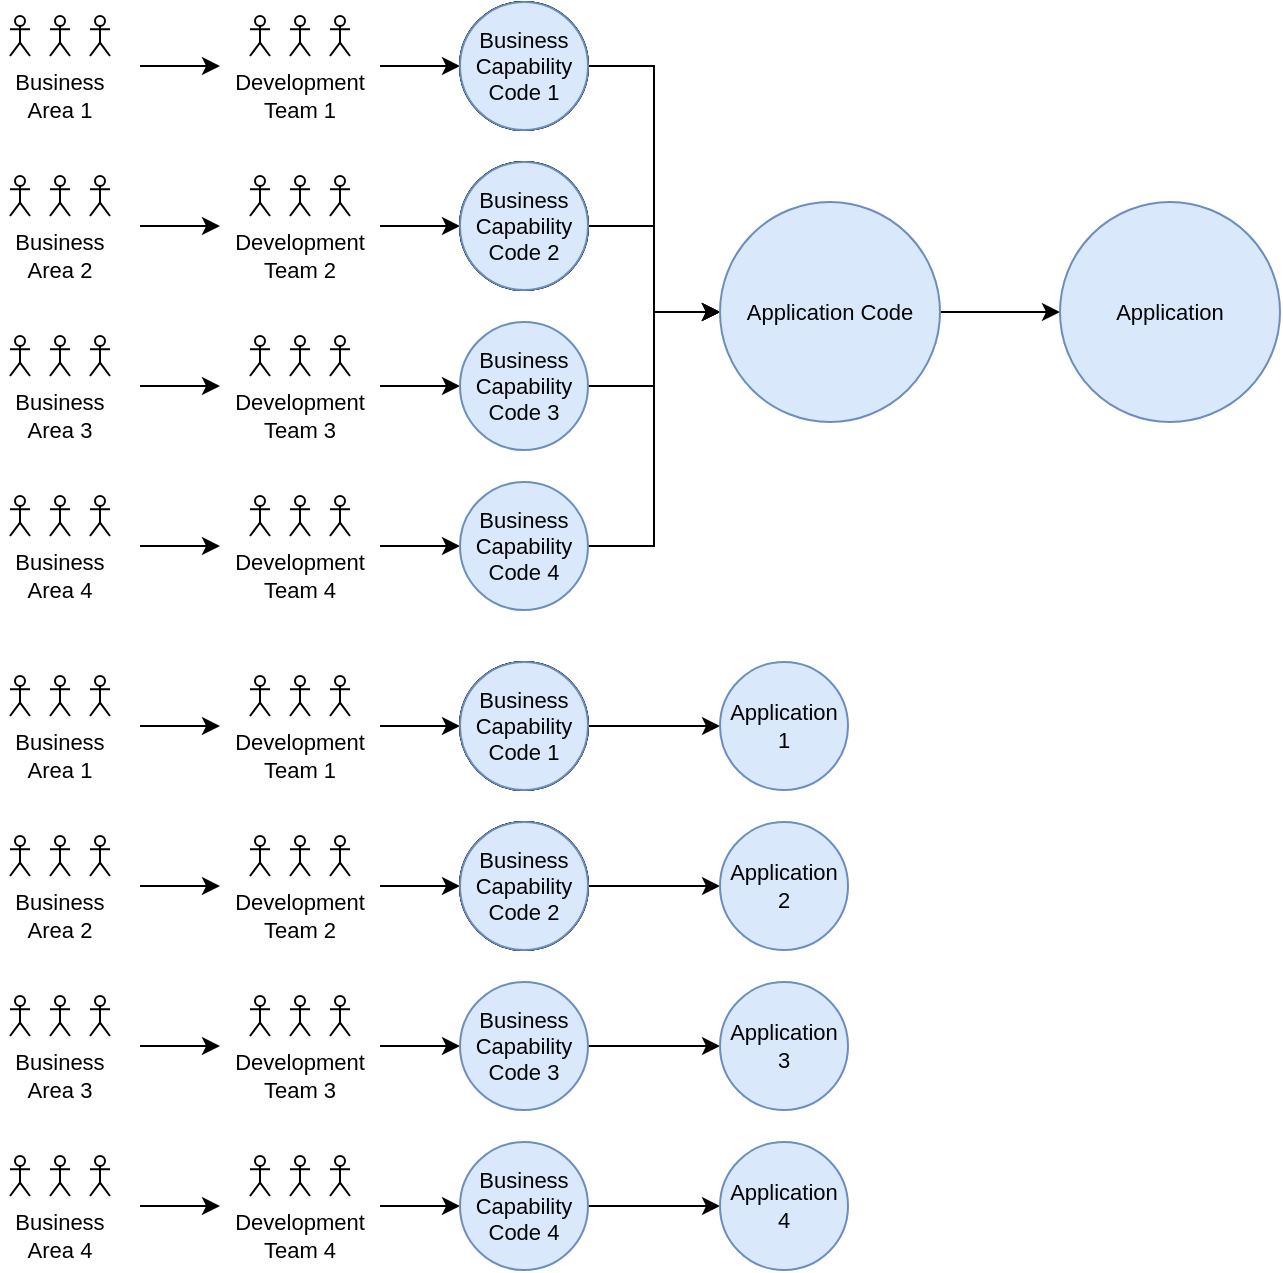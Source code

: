 <mxfile version="13.5.9" type="github">
  <diagram id="fib02sdIHswdbSPIdjaE" name="Page-1">
    <mxGraphModel dx="1865" dy="547" grid="1" gridSize="10" guides="1" tooltips="1" connect="1" arrows="1" fold="1" page="1" pageScale="1" pageWidth="827" pageHeight="1169" math="0" shadow="0">
      <root>
        <mxCell id="0" />
        <mxCell id="1" parent="0" />
        <mxCell id="CmVgD65-O8uPmQslicLz-12" style="edgeStyle=orthogonalEdgeStyle;rounded=0;orthogonalLoop=1;jettySize=auto;html=1;entryX=0;entryY=0.5;entryDx=0;entryDy=0;fontSize=11;" edge="1" parent="1" source="CmVgD65-O8uPmQslicLz-2" target="CmVgD65-O8uPmQslicLz-7">
          <mxGeometry relative="1" as="geometry" />
        </mxCell>
        <mxCell id="CmVgD65-O8uPmQslicLz-2" value="Business Capability Code 2" style="ellipse;whiteSpace=wrap;html=1;aspect=fixed;fontSize=11;" vertex="1" parent="1">
          <mxGeometry x="40" y="120" width="64" height="64" as="geometry" />
        </mxCell>
        <mxCell id="CmVgD65-O8uPmQslicLz-8" style="edgeStyle=orthogonalEdgeStyle;rounded=0;orthogonalLoop=1;jettySize=auto;html=1;entryX=0;entryY=0.5;entryDx=0;entryDy=0;fontSize=11;" edge="1" parent="1" source="CmVgD65-O8uPmQslicLz-3" target="CmVgD65-O8uPmQslicLz-7">
          <mxGeometry relative="1" as="geometry" />
        </mxCell>
        <mxCell id="CmVgD65-O8uPmQslicLz-3" value="Business Capability Code 1" style="ellipse;whiteSpace=wrap;html=1;aspect=fixed;fontSize=11;" vertex="1" parent="1">
          <mxGeometry x="40" y="40" width="64" height="64" as="geometry" />
        </mxCell>
        <mxCell id="CmVgD65-O8uPmQslicLz-10" style="edgeStyle=orthogonalEdgeStyle;rounded=0;orthogonalLoop=1;jettySize=auto;html=1;entryX=0;entryY=0.5;entryDx=0;entryDy=0;fontSize=11;" edge="1" parent="1" source="CmVgD65-O8uPmQslicLz-4" target="CmVgD65-O8uPmQslicLz-7">
          <mxGeometry relative="1" as="geometry" />
        </mxCell>
        <mxCell id="CmVgD65-O8uPmQslicLz-41" style="edgeStyle=none;rounded=0;orthogonalLoop=1;jettySize=auto;html=1;exitX=0;exitY=0.5;exitDx=0;exitDy=0;startArrow=classic;startFill=1;endArrow=none;endFill=0;fontSize=11;" edge="1" parent="1" source="CmVgD65-O8uPmQslicLz-4">
          <mxGeometry relative="1" as="geometry">
            <mxPoint y="232" as="targetPoint" />
          </mxGeometry>
        </mxCell>
        <mxCell id="CmVgD65-O8uPmQslicLz-4" value="Business Capability Code 3" style="ellipse;whiteSpace=wrap;html=1;aspect=fixed;fontSize=11;fillColor=#dae8fc;strokeColor=#6c8ebf;" vertex="1" parent="1">
          <mxGeometry x="40" y="200" width="64" height="64" as="geometry" />
        </mxCell>
        <mxCell id="CmVgD65-O8uPmQslicLz-11" style="edgeStyle=orthogonalEdgeStyle;rounded=0;orthogonalLoop=1;jettySize=auto;html=1;entryX=0;entryY=0.5;entryDx=0;entryDy=0;fontSize=11;" edge="1" parent="1" source="CmVgD65-O8uPmQslicLz-5" target="CmVgD65-O8uPmQslicLz-7">
          <mxGeometry relative="1" as="geometry" />
        </mxCell>
        <mxCell id="CmVgD65-O8uPmQslicLz-42" style="edgeStyle=none;rounded=0;orthogonalLoop=1;jettySize=auto;html=1;exitX=0;exitY=0.5;exitDx=0;exitDy=0;startArrow=classic;startFill=1;endArrow=none;endFill=0;fontSize=11;" edge="1" parent="1" source="CmVgD65-O8uPmQslicLz-5">
          <mxGeometry relative="1" as="geometry">
            <mxPoint y="312" as="targetPoint" />
          </mxGeometry>
        </mxCell>
        <mxCell id="CmVgD65-O8uPmQslicLz-5" value="Business Capability Code 4" style="ellipse;whiteSpace=wrap;html=1;aspect=fixed;fontSize=11;fillColor=#dae8fc;strokeColor=#6c8ebf;" vertex="1" parent="1">
          <mxGeometry x="40" y="280" width="64" height="64" as="geometry" />
        </mxCell>
        <mxCell id="CmVgD65-O8uPmQslicLz-13" value="" style="edgeStyle=orthogonalEdgeStyle;rounded=0;orthogonalLoop=1;jettySize=auto;html=1;fontSize=11;" edge="1" parent="1" source="CmVgD65-O8uPmQslicLz-7">
          <mxGeometry relative="1" as="geometry">
            <mxPoint x="340" y="195" as="targetPoint" />
          </mxGeometry>
        </mxCell>
        <mxCell id="CmVgD65-O8uPmQslicLz-7" value="Application Code" style="ellipse;whiteSpace=wrap;html=1;aspect=fixed;fontSize=11;fillColor=#dae8fc;strokeColor=#6c8ebf;" vertex="1" parent="1">
          <mxGeometry x="170" y="140" width="110" height="110" as="geometry" />
        </mxCell>
        <mxCell id="CmVgD65-O8uPmQslicLz-14" value="Business Capability Code 1" style="ellipse;whiteSpace=wrap;html=1;aspect=fixed;fontSize=11;" vertex="1" parent="1">
          <mxGeometry x="40" y="40" width="64" height="64" as="geometry" />
        </mxCell>
        <mxCell id="CmVgD65-O8uPmQslicLz-15" value="Business Capability Code 2" style="ellipse;whiteSpace=wrap;html=1;aspect=fixed;fontSize=11;" vertex="1" parent="1">
          <mxGeometry x="40" y="120" width="64" height="64" as="geometry" />
        </mxCell>
        <mxCell id="CmVgD65-O8uPmQslicLz-16" value="Business Capability Code 1" style="ellipse;whiteSpace=wrap;html=1;aspect=fixed;fontSize=11;" vertex="1" parent="1">
          <mxGeometry x="40" y="40" width="64" height="64" as="geometry" />
        </mxCell>
        <mxCell id="CmVgD65-O8uPmQslicLz-17" value="Business Capability Code 2" style="ellipse;whiteSpace=wrap;html=1;aspect=fixed;fontSize=11;" vertex="1" parent="1">
          <mxGeometry x="40" y="120" width="64" height="64" as="geometry" />
        </mxCell>
        <mxCell id="CmVgD65-O8uPmQslicLz-39" style="edgeStyle=none;rounded=0;orthogonalLoop=1;jettySize=auto;html=1;exitX=0;exitY=0.5;exitDx=0;exitDy=0;fontSize=11;startArrow=classic;startFill=1;endArrow=none;endFill=0;" edge="1" parent="1" source="CmVgD65-O8uPmQslicLz-18">
          <mxGeometry relative="1" as="geometry">
            <mxPoint y="72" as="targetPoint" />
          </mxGeometry>
        </mxCell>
        <mxCell id="CmVgD65-O8uPmQslicLz-18" value="Business Capability Code 1" style="ellipse;whiteSpace=wrap;html=1;aspect=fixed;fontSize=11;fillColor=#dae8fc;strokeColor=#6c8ebf;" vertex="1" parent="1">
          <mxGeometry x="40" y="40" width="64" height="64" as="geometry" />
        </mxCell>
        <mxCell id="CmVgD65-O8uPmQslicLz-40" style="edgeStyle=none;rounded=0;orthogonalLoop=1;jettySize=auto;html=1;exitX=0;exitY=0.5;exitDx=0;exitDy=0;startArrow=classic;startFill=1;endArrow=none;endFill=0;fontSize=11;" edge="1" parent="1" source="CmVgD65-O8uPmQslicLz-19">
          <mxGeometry relative="1" as="geometry">
            <mxPoint y="152" as="targetPoint" />
          </mxGeometry>
        </mxCell>
        <mxCell id="CmVgD65-O8uPmQslicLz-19" value="Business Capability Code 2" style="ellipse;whiteSpace=wrap;html=1;aspect=fixed;fontSize=11;fillColor=#dae8fc;strokeColor=#6c8ebf;" vertex="1" parent="1">
          <mxGeometry x="40" y="120" width="64" height="64" as="geometry" />
        </mxCell>
        <mxCell id="CmVgD65-O8uPmQslicLz-20" value="Application" style="ellipse;whiteSpace=wrap;html=1;aspect=fixed;fontSize=11;fillColor=#dae8fc;strokeColor=#6c8ebf;" vertex="1" parent="1">
          <mxGeometry x="340" y="140" width="110" height="110" as="geometry" />
        </mxCell>
        <mxCell id="CmVgD65-O8uPmQslicLz-22" value="" style="shape=umlActor;verticalLabelPosition=bottom;verticalAlign=top;html=1;outlineConnect=0;fontSize=11;" vertex="1" parent="1">
          <mxGeometry x="-45" y="127" width="10" height="20" as="geometry" />
        </mxCell>
        <mxCell id="CmVgD65-O8uPmQslicLz-23" value="" style="shape=umlActor;verticalLabelPosition=bottom;verticalAlign=top;html=1;outlineConnect=0;fontSize=11;" vertex="1" parent="1">
          <mxGeometry x="-25" y="127" width="10" height="20" as="geometry" />
        </mxCell>
        <mxCell id="CmVgD65-O8uPmQslicLz-24" value="" style="shape=umlActor;verticalLabelPosition=bottom;verticalAlign=top;html=1;outlineConnect=0;fontSize=11;" vertex="1" parent="1">
          <mxGeometry x="-65" y="127" width="10" height="20" as="geometry" />
        </mxCell>
        <mxCell id="CmVgD65-O8uPmQslicLz-26" value="Development Team 2" style="text;html=1;strokeColor=none;fillColor=none;align=center;verticalAlign=middle;whiteSpace=wrap;rounded=0;fontSize=11;" vertex="1" parent="1">
          <mxGeometry x="-70" y="157" width="60" height="20" as="geometry" />
        </mxCell>
        <mxCell id="CmVgD65-O8uPmQslicLz-27" value="" style="shape=umlActor;verticalLabelPosition=bottom;verticalAlign=top;html=1;outlineConnect=0;fontSize=11;" vertex="1" parent="1">
          <mxGeometry x="-45" y="47" width="10" height="20" as="geometry" />
        </mxCell>
        <mxCell id="CmVgD65-O8uPmQslicLz-28" value="" style="shape=umlActor;verticalLabelPosition=bottom;verticalAlign=top;html=1;outlineConnect=0;fontSize=11;" vertex="1" parent="1">
          <mxGeometry x="-25" y="47" width="10" height="20" as="geometry" />
        </mxCell>
        <mxCell id="CmVgD65-O8uPmQslicLz-29" value="" style="shape=umlActor;verticalLabelPosition=bottom;verticalAlign=top;html=1;outlineConnect=0;fontSize=11;" vertex="1" parent="1">
          <mxGeometry x="-65" y="47" width="10" height="20" as="geometry" />
        </mxCell>
        <mxCell id="CmVgD65-O8uPmQslicLz-30" value="Development Team 1" style="text;html=1;strokeColor=none;fillColor=none;align=center;verticalAlign=middle;whiteSpace=wrap;rounded=0;fontSize=11;" vertex="1" parent="1">
          <mxGeometry x="-70" y="77" width="60" height="20" as="geometry" />
        </mxCell>
        <mxCell id="CmVgD65-O8uPmQslicLz-31" value="" style="shape=umlActor;verticalLabelPosition=bottom;verticalAlign=top;html=1;outlineConnect=0;fontSize=11;" vertex="1" parent="1">
          <mxGeometry x="-45" y="207" width="10" height="20" as="geometry" />
        </mxCell>
        <mxCell id="CmVgD65-O8uPmQslicLz-32" value="" style="shape=umlActor;verticalLabelPosition=bottom;verticalAlign=top;html=1;outlineConnect=0;fontSize=11;" vertex="1" parent="1">
          <mxGeometry x="-25" y="207" width="10" height="20" as="geometry" />
        </mxCell>
        <mxCell id="CmVgD65-O8uPmQslicLz-33" value="" style="shape=umlActor;verticalLabelPosition=bottom;verticalAlign=top;html=1;outlineConnect=0;fontSize=11;" vertex="1" parent="1">
          <mxGeometry x="-65" y="207" width="10" height="20" as="geometry" />
        </mxCell>
        <mxCell id="CmVgD65-O8uPmQslicLz-34" value="Development Team 3" style="text;html=1;strokeColor=none;fillColor=none;align=center;verticalAlign=middle;whiteSpace=wrap;rounded=0;fontSize=11;" vertex="1" parent="1">
          <mxGeometry x="-70" y="237" width="60" height="20" as="geometry" />
        </mxCell>
        <mxCell id="CmVgD65-O8uPmQslicLz-35" value="" style="shape=umlActor;verticalLabelPosition=bottom;verticalAlign=top;html=1;outlineConnect=0;fontSize=11;" vertex="1" parent="1">
          <mxGeometry x="-45" y="287" width="10" height="20" as="geometry" />
        </mxCell>
        <mxCell id="CmVgD65-O8uPmQslicLz-36" value="" style="shape=umlActor;verticalLabelPosition=bottom;verticalAlign=top;html=1;outlineConnect=0;fontSize=11;" vertex="1" parent="1">
          <mxGeometry x="-25" y="287" width="10" height="20" as="geometry" />
        </mxCell>
        <mxCell id="CmVgD65-O8uPmQslicLz-37" value="" style="shape=umlActor;verticalLabelPosition=bottom;verticalAlign=top;html=1;outlineConnect=0;fontSize=11;" vertex="1" parent="1">
          <mxGeometry x="-65" y="287" width="10" height="20" as="geometry" />
        </mxCell>
        <mxCell id="CmVgD65-O8uPmQslicLz-38" value="Development Team 4" style="text;html=1;strokeColor=none;fillColor=none;align=center;verticalAlign=middle;whiteSpace=wrap;rounded=0;fontSize=11;" vertex="1" parent="1">
          <mxGeometry x="-70" y="317" width="60" height="20" as="geometry" />
        </mxCell>
        <mxCell id="CmVgD65-O8uPmQslicLz-43" style="edgeStyle=none;rounded=0;orthogonalLoop=1;jettySize=auto;html=1;exitX=0;exitY=0.5;exitDx=0;exitDy=0;startArrow=classic;startFill=1;endArrow=none;endFill=0;fontSize=11;" edge="1" parent="1">
          <mxGeometry relative="1" as="geometry">
            <mxPoint x="-120" y="232" as="targetPoint" />
            <mxPoint x="-80" y="232" as="sourcePoint" />
          </mxGeometry>
        </mxCell>
        <mxCell id="CmVgD65-O8uPmQslicLz-44" style="edgeStyle=none;rounded=0;orthogonalLoop=1;jettySize=auto;html=1;exitX=0;exitY=0.5;exitDx=0;exitDy=0;startArrow=classic;startFill=1;endArrow=none;endFill=0;fontSize=11;" edge="1" parent="1">
          <mxGeometry relative="1" as="geometry">
            <mxPoint x="-120" y="312" as="targetPoint" />
            <mxPoint x="-80" y="312" as="sourcePoint" />
          </mxGeometry>
        </mxCell>
        <mxCell id="CmVgD65-O8uPmQslicLz-45" style="edgeStyle=none;rounded=0;orthogonalLoop=1;jettySize=auto;html=1;exitX=0;exitY=0.5;exitDx=0;exitDy=0;fontSize=11;startArrow=classic;startFill=1;endArrow=none;endFill=0;" edge="1" parent="1">
          <mxGeometry relative="1" as="geometry">
            <mxPoint x="-120" y="72" as="targetPoint" />
            <mxPoint x="-80" y="72" as="sourcePoint" />
          </mxGeometry>
        </mxCell>
        <mxCell id="CmVgD65-O8uPmQslicLz-46" style="edgeStyle=none;rounded=0;orthogonalLoop=1;jettySize=auto;html=1;exitX=0;exitY=0.5;exitDx=0;exitDy=0;startArrow=classic;startFill=1;endArrow=none;endFill=0;fontSize=11;" edge="1" parent="1">
          <mxGeometry relative="1" as="geometry">
            <mxPoint x="-120" y="152" as="targetPoint" />
            <mxPoint x="-80" y="152" as="sourcePoint" />
          </mxGeometry>
        </mxCell>
        <mxCell id="CmVgD65-O8uPmQslicLz-47" value="" style="shape=umlActor;verticalLabelPosition=bottom;verticalAlign=top;html=1;outlineConnect=0;fontSize=11;" vertex="1" parent="1">
          <mxGeometry x="-165" y="127" width="10" height="20" as="geometry" />
        </mxCell>
        <mxCell id="CmVgD65-O8uPmQslicLz-48" value="" style="shape=umlActor;verticalLabelPosition=bottom;verticalAlign=top;html=1;outlineConnect=0;fontSize=11;" vertex="1" parent="1">
          <mxGeometry x="-145" y="127" width="10" height="20" as="geometry" />
        </mxCell>
        <mxCell id="CmVgD65-O8uPmQslicLz-49" value="" style="shape=umlActor;verticalLabelPosition=bottom;verticalAlign=top;html=1;outlineConnect=0;fontSize=11;" vertex="1" parent="1">
          <mxGeometry x="-185" y="127" width="10" height="20" as="geometry" />
        </mxCell>
        <mxCell id="CmVgD65-O8uPmQslicLz-50" value="Business Area 2" style="text;html=1;strokeColor=none;fillColor=none;align=center;verticalAlign=middle;whiteSpace=wrap;rounded=0;fontSize=11;" vertex="1" parent="1">
          <mxGeometry x="-190" y="157" width="60" height="20" as="geometry" />
        </mxCell>
        <mxCell id="CmVgD65-O8uPmQslicLz-51" value="" style="shape=umlActor;verticalLabelPosition=bottom;verticalAlign=top;html=1;outlineConnect=0;fontSize=11;" vertex="1" parent="1">
          <mxGeometry x="-165" y="47" width="10" height="20" as="geometry" />
        </mxCell>
        <mxCell id="CmVgD65-O8uPmQslicLz-52" value="" style="shape=umlActor;verticalLabelPosition=bottom;verticalAlign=top;html=1;outlineConnect=0;fontSize=11;" vertex="1" parent="1">
          <mxGeometry x="-145" y="47" width="10" height="20" as="geometry" />
        </mxCell>
        <mxCell id="CmVgD65-O8uPmQslicLz-53" value="" style="shape=umlActor;verticalLabelPosition=bottom;verticalAlign=top;html=1;outlineConnect=0;fontSize=11;" vertex="1" parent="1">
          <mxGeometry x="-185" y="47" width="10" height="20" as="geometry" />
        </mxCell>
        <mxCell id="CmVgD65-O8uPmQslicLz-54" value="Business Area 1" style="text;html=1;strokeColor=none;fillColor=none;align=center;verticalAlign=middle;whiteSpace=wrap;rounded=0;fontSize=11;" vertex="1" parent="1">
          <mxGeometry x="-190" y="77" width="60" height="20" as="geometry" />
        </mxCell>
        <mxCell id="CmVgD65-O8uPmQslicLz-55" value="" style="shape=umlActor;verticalLabelPosition=bottom;verticalAlign=top;html=1;outlineConnect=0;fontSize=11;" vertex="1" parent="1">
          <mxGeometry x="-165" y="207" width="10" height="20" as="geometry" />
        </mxCell>
        <mxCell id="CmVgD65-O8uPmQslicLz-56" value="" style="shape=umlActor;verticalLabelPosition=bottom;verticalAlign=top;html=1;outlineConnect=0;fontSize=11;" vertex="1" parent="1">
          <mxGeometry x="-145" y="207" width="10" height="20" as="geometry" />
        </mxCell>
        <mxCell id="CmVgD65-O8uPmQslicLz-57" value="" style="shape=umlActor;verticalLabelPosition=bottom;verticalAlign=top;html=1;outlineConnect=0;fontSize=11;" vertex="1" parent="1">
          <mxGeometry x="-185" y="207" width="10" height="20" as="geometry" />
        </mxCell>
        <mxCell id="CmVgD65-O8uPmQslicLz-58" value="Business Area 3" style="text;html=1;strokeColor=none;fillColor=none;align=center;verticalAlign=middle;whiteSpace=wrap;rounded=0;fontSize=11;" vertex="1" parent="1">
          <mxGeometry x="-190" y="237" width="60" height="20" as="geometry" />
        </mxCell>
        <mxCell id="CmVgD65-O8uPmQslicLz-59" value="" style="shape=umlActor;verticalLabelPosition=bottom;verticalAlign=top;html=1;outlineConnect=0;fontSize=11;" vertex="1" parent="1">
          <mxGeometry x="-165" y="287" width="10" height="20" as="geometry" />
        </mxCell>
        <mxCell id="CmVgD65-O8uPmQslicLz-60" value="" style="shape=umlActor;verticalLabelPosition=bottom;verticalAlign=top;html=1;outlineConnect=0;fontSize=11;" vertex="1" parent="1">
          <mxGeometry x="-145" y="287" width="10" height="20" as="geometry" />
        </mxCell>
        <mxCell id="CmVgD65-O8uPmQslicLz-61" value="" style="shape=umlActor;verticalLabelPosition=bottom;verticalAlign=top;html=1;outlineConnect=0;fontSize=11;" vertex="1" parent="1">
          <mxGeometry x="-185" y="287" width="10" height="20" as="geometry" />
        </mxCell>
        <mxCell id="CmVgD65-O8uPmQslicLz-62" value="Business Area 4" style="text;html=1;strokeColor=none;fillColor=none;align=center;verticalAlign=middle;whiteSpace=wrap;rounded=0;fontSize=11;" vertex="1" parent="1">
          <mxGeometry x="-190" y="317" width="60" height="20" as="geometry" />
        </mxCell>
        <mxCell id="CmVgD65-O8uPmQslicLz-63" value="Business Capability Code 2" style="ellipse;whiteSpace=wrap;html=1;aspect=fixed;fontSize=11;" vertex="1" parent="1">
          <mxGeometry x="40" y="450" width="64" height="64" as="geometry" />
        </mxCell>
        <mxCell id="CmVgD65-O8uPmQslicLz-64" value="Business Capability Code 1" style="ellipse;whiteSpace=wrap;html=1;aspect=fixed;fontSize=11;" vertex="1" parent="1">
          <mxGeometry x="40" y="370" width="64" height="64" as="geometry" />
        </mxCell>
        <mxCell id="CmVgD65-O8uPmQslicLz-65" style="edgeStyle=none;rounded=0;orthogonalLoop=1;jettySize=auto;html=1;exitX=0;exitY=0.5;exitDx=0;exitDy=0;startArrow=classic;startFill=1;endArrow=none;endFill=0;fontSize=11;" edge="1" parent="1" source="CmVgD65-O8uPmQslicLz-66">
          <mxGeometry relative="1" as="geometry">
            <mxPoint y="562" as="targetPoint" />
          </mxGeometry>
        </mxCell>
        <mxCell id="CmVgD65-O8uPmQslicLz-118" value="" style="edgeStyle=none;rounded=0;orthogonalLoop=1;jettySize=auto;html=1;startArrow=none;startFill=0;endArrow=classic;endFill=1;fontSize=11;" edge="1" parent="1" source="CmVgD65-O8uPmQslicLz-66" target="CmVgD65-O8uPmQslicLz-117">
          <mxGeometry relative="1" as="geometry" />
        </mxCell>
        <mxCell id="CmVgD65-O8uPmQslicLz-66" value="Business Capability Code 3" style="ellipse;whiteSpace=wrap;html=1;aspect=fixed;fontSize=11;fillColor=#dae8fc;strokeColor=#6c8ebf;" vertex="1" parent="1">
          <mxGeometry x="40" y="530" width="64" height="64" as="geometry" />
        </mxCell>
        <mxCell id="CmVgD65-O8uPmQslicLz-67" style="edgeStyle=none;rounded=0;orthogonalLoop=1;jettySize=auto;html=1;exitX=0;exitY=0.5;exitDx=0;exitDy=0;startArrow=classic;startFill=1;endArrow=none;endFill=0;fontSize=11;" edge="1" parent="1" source="CmVgD65-O8uPmQslicLz-68">
          <mxGeometry relative="1" as="geometry">
            <mxPoint y="642" as="targetPoint" />
          </mxGeometry>
        </mxCell>
        <mxCell id="CmVgD65-O8uPmQslicLz-120" value="" style="edgeStyle=none;rounded=0;orthogonalLoop=1;jettySize=auto;html=1;startArrow=none;startFill=0;endArrow=classic;endFill=1;fontSize=11;" edge="1" parent="1" source="CmVgD65-O8uPmQslicLz-68" target="CmVgD65-O8uPmQslicLz-119">
          <mxGeometry relative="1" as="geometry" />
        </mxCell>
        <mxCell id="CmVgD65-O8uPmQslicLz-68" value="Business Capability Code 4" style="ellipse;whiteSpace=wrap;html=1;aspect=fixed;fontSize=11;fillColor=#dae8fc;strokeColor=#6c8ebf;" vertex="1" parent="1">
          <mxGeometry x="40" y="610" width="64" height="64" as="geometry" />
        </mxCell>
        <mxCell id="CmVgD65-O8uPmQslicLz-69" value="Business Capability Code 1" style="ellipse;whiteSpace=wrap;html=1;aspect=fixed;fontSize=11;" vertex="1" parent="1">
          <mxGeometry x="40" y="370" width="64" height="64" as="geometry" />
        </mxCell>
        <mxCell id="CmVgD65-O8uPmQslicLz-70" value="Business Capability Code 2" style="ellipse;whiteSpace=wrap;html=1;aspect=fixed;fontSize=11;" vertex="1" parent="1">
          <mxGeometry x="40" y="450" width="64" height="64" as="geometry" />
        </mxCell>
        <mxCell id="CmVgD65-O8uPmQslicLz-71" value="Business Capability Code 1" style="ellipse;whiteSpace=wrap;html=1;aspect=fixed;fontSize=11;" vertex="1" parent="1">
          <mxGeometry x="40" y="370" width="64" height="64" as="geometry" />
        </mxCell>
        <mxCell id="CmVgD65-O8uPmQslicLz-72" value="Business Capability Code 2" style="ellipse;whiteSpace=wrap;html=1;aspect=fixed;fontSize=11;" vertex="1" parent="1">
          <mxGeometry x="40" y="450" width="64" height="64" as="geometry" />
        </mxCell>
        <mxCell id="CmVgD65-O8uPmQslicLz-73" style="edgeStyle=none;rounded=0;orthogonalLoop=1;jettySize=auto;html=1;exitX=0;exitY=0.5;exitDx=0;exitDy=0;fontSize=11;startArrow=classic;startFill=1;endArrow=none;endFill=0;" edge="1" parent="1" source="CmVgD65-O8uPmQslicLz-74">
          <mxGeometry relative="1" as="geometry">
            <mxPoint y="402" as="targetPoint" />
          </mxGeometry>
        </mxCell>
        <mxCell id="CmVgD65-O8uPmQslicLz-114" value="" style="edgeStyle=none;rounded=0;orthogonalLoop=1;jettySize=auto;html=1;startArrow=none;startFill=0;endArrow=classic;endFill=1;fontSize=11;" edge="1" parent="1" source="CmVgD65-O8uPmQslicLz-74" target="CmVgD65-O8uPmQslicLz-113">
          <mxGeometry relative="1" as="geometry" />
        </mxCell>
        <mxCell id="CmVgD65-O8uPmQslicLz-74" value="Business Capability Code 1" style="ellipse;whiteSpace=wrap;html=1;aspect=fixed;fontSize=11;fillColor=#dae8fc;strokeColor=#6c8ebf;" vertex="1" parent="1">
          <mxGeometry x="40" y="370" width="64" height="64" as="geometry" />
        </mxCell>
        <mxCell id="CmVgD65-O8uPmQslicLz-75" style="edgeStyle=none;rounded=0;orthogonalLoop=1;jettySize=auto;html=1;exitX=0;exitY=0.5;exitDx=0;exitDy=0;startArrow=classic;startFill=1;endArrow=none;endFill=0;fontSize=11;" edge="1" parent="1" source="CmVgD65-O8uPmQslicLz-76">
          <mxGeometry relative="1" as="geometry">
            <mxPoint y="482" as="targetPoint" />
          </mxGeometry>
        </mxCell>
        <mxCell id="CmVgD65-O8uPmQslicLz-116" value="" style="edgeStyle=none;rounded=0;orthogonalLoop=1;jettySize=auto;html=1;startArrow=none;startFill=0;endArrow=classic;endFill=1;fontSize=11;" edge="1" parent="1" source="CmVgD65-O8uPmQslicLz-76" target="CmVgD65-O8uPmQslicLz-115">
          <mxGeometry relative="1" as="geometry" />
        </mxCell>
        <mxCell id="CmVgD65-O8uPmQslicLz-76" value="Business Capability Code 2" style="ellipse;whiteSpace=wrap;html=1;aspect=fixed;fontSize=11;fillColor=#dae8fc;strokeColor=#6c8ebf;" vertex="1" parent="1">
          <mxGeometry x="40" y="450" width="64" height="64" as="geometry" />
        </mxCell>
        <mxCell id="CmVgD65-O8uPmQslicLz-77" value="" style="shape=umlActor;verticalLabelPosition=bottom;verticalAlign=top;html=1;outlineConnect=0;fontSize=11;" vertex="1" parent="1">
          <mxGeometry x="-45" y="457" width="10" height="20" as="geometry" />
        </mxCell>
        <mxCell id="CmVgD65-O8uPmQslicLz-78" value="" style="shape=umlActor;verticalLabelPosition=bottom;verticalAlign=top;html=1;outlineConnect=0;fontSize=11;" vertex="1" parent="1">
          <mxGeometry x="-25" y="457" width="10" height="20" as="geometry" />
        </mxCell>
        <mxCell id="CmVgD65-O8uPmQslicLz-79" value="" style="shape=umlActor;verticalLabelPosition=bottom;verticalAlign=top;html=1;outlineConnect=0;fontSize=11;" vertex="1" parent="1">
          <mxGeometry x="-65" y="457" width="10" height="20" as="geometry" />
        </mxCell>
        <mxCell id="CmVgD65-O8uPmQslicLz-80" value="Development Team 2" style="text;html=1;strokeColor=none;fillColor=none;align=center;verticalAlign=middle;whiteSpace=wrap;rounded=0;fontSize=11;" vertex="1" parent="1">
          <mxGeometry x="-70" y="487" width="60" height="20" as="geometry" />
        </mxCell>
        <mxCell id="CmVgD65-O8uPmQslicLz-81" value="" style="shape=umlActor;verticalLabelPosition=bottom;verticalAlign=top;html=1;outlineConnect=0;fontSize=11;" vertex="1" parent="1">
          <mxGeometry x="-45" y="377" width="10" height="20" as="geometry" />
        </mxCell>
        <mxCell id="CmVgD65-O8uPmQslicLz-82" value="" style="shape=umlActor;verticalLabelPosition=bottom;verticalAlign=top;html=1;outlineConnect=0;fontSize=11;" vertex="1" parent="1">
          <mxGeometry x="-25" y="377" width="10" height="20" as="geometry" />
        </mxCell>
        <mxCell id="CmVgD65-O8uPmQslicLz-83" value="" style="shape=umlActor;verticalLabelPosition=bottom;verticalAlign=top;html=1;outlineConnect=0;fontSize=11;" vertex="1" parent="1">
          <mxGeometry x="-65" y="377" width="10" height="20" as="geometry" />
        </mxCell>
        <mxCell id="CmVgD65-O8uPmQslicLz-84" value="Development Team 1" style="text;html=1;strokeColor=none;fillColor=none;align=center;verticalAlign=middle;whiteSpace=wrap;rounded=0;fontSize=11;" vertex="1" parent="1">
          <mxGeometry x="-70" y="407" width="60" height="20" as="geometry" />
        </mxCell>
        <mxCell id="CmVgD65-O8uPmQslicLz-85" value="" style="shape=umlActor;verticalLabelPosition=bottom;verticalAlign=top;html=1;outlineConnect=0;fontSize=11;" vertex="1" parent="1">
          <mxGeometry x="-45" y="537" width="10" height="20" as="geometry" />
        </mxCell>
        <mxCell id="CmVgD65-O8uPmQslicLz-86" value="" style="shape=umlActor;verticalLabelPosition=bottom;verticalAlign=top;html=1;outlineConnect=0;fontSize=11;" vertex="1" parent="1">
          <mxGeometry x="-25" y="537" width="10" height="20" as="geometry" />
        </mxCell>
        <mxCell id="CmVgD65-O8uPmQslicLz-87" value="" style="shape=umlActor;verticalLabelPosition=bottom;verticalAlign=top;html=1;outlineConnect=0;fontSize=11;" vertex="1" parent="1">
          <mxGeometry x="-65" y="537" width="10" height="20" as="geometry" />
        </mxCell>
        <mxCell id="CmVgD65-O8uPmQslicLz-88" value="Development Team 3" style="text;html=1;strokeColor=none;fillColor=none;align=center;verticalAlign=middle;whiteSpace=wrap;rounded=0;fontSize=11;" vertex="1" parent="1">
          <mxGeometry x="-70" y="567" width="60" height="20" as="geometry" />
        </mxCell>
        <mxCell id="CmVgD65-O8uPmQslicLz-89" value="" style="shape=umlActor;verticalLabelPosition=bottom;verticalAlign=top;html=1;outlineConnect=0;fontSize=11;" vertex="1" parent="1">
          <mxGeometry x="-45" y="617" width="10" height="20" as="geometry" />
        </mxCell>
        <mxCell id="CmVgD65-O8uPmQslicLz-90" value="" style="shape=umlActor;verticalLabelPosition=bottom;verticalAlign=top;html=1;outlineConnect=0;fontSize=11;" vertex="1" parent="1">
          <mxGeometry x="-25" y="617" width="10" height="20" as="geometry" />
        </mxCell>
        <mxCell id="CmVgD65-O8uPmQslicLz-91" value="" style="shape=umlActor;verticalLabelPosition=bottom;verticalAlign=top;html=1;outlineConnect=0;fontSize=11;" vertex="1" parent="1">
          <mxGeometry x="-65" y="617" width="10" height="20" as="geometry" />
        </mxCell>
        <mxCell id="CmVgD65-O8uPmQslicLz-92" value="Development Team 4" style="text;html=1;strokeColor=none;fillColor=none;align=center;verticalAlign=middle;whiteSpace=wrap;rounded=0;fontSize=11;" vertex="1" parent="1">
          <mxGeometry x="-70" y="647" width="60" height="20" as="geometry" />
        </mxCell>
        <mxCell id="CmVgD65-O8uPmQslicLz-93" style="edgeStyle=none;rounded=0;orthogonalLoop=1;jettySize=auto;html=1;exitX=0;exitY=0.5;exitDx=0;exitDy=0;startArrow=classic;startFill=1;endArrow=none;endFill=0;fontSize=11;" edge="1" parent="1">
          <mxGeometry relative="1" as="geometry">
            <mxPoint x="-120" y="562" as="targetPoint" />
            <mxPoint x="-80" y="562" as="sourcePoint" />
          </mxGeometry>
        </mxCell>
        <mxCell id="CmVgD65-O8uPmQslicLz-94" style="edgeStyle=none;rounded=0;orthogonalLoop=1;jettySize=auto;html=1;exitX=0;exitY=0.5;exitDx=0;exitDy=0;startArrow=classic;startFill=1;endArrow=none;endFill=0;fontSize=11;" edge="1" parent="1">
          <mxGeometry relative="1" as="geometry">
            <mxPoint x="-120" y="642" as="targetPoint" />
            <mxPoint x="-80" y="642" as="sourcePoint" />
          </mxGeometry>
        </mxCell>
        <mxCell id="CmVgD65-O8uPmQslicLz-95" style="edgeStyle=none;rounded=0;orthogonalLoop=1;jettySize=auto;html=1;exitX=0;exitY=0.5;exitDx=0;exitDy=0;fontSize=11;startArrow=classic;startFill=1;endArrow=none;endFill=0;" edge="1" parent="1">
          <mxGeometry relative="1" as="geometry">
            <mxPoint x="-120" y="402" as="targetPoint" />
            <mxPoint x="-80" y="402" as="sourcePoint" />
          </mxGeometry>
        </mxCell>
        <mxCell id="CmVgD65-O8uPmQslicLz-96" style="edgeStyle=none;rounded=0;orthogonalLoop=1;jettySize=auto;html=1;exitX=0;exitY=0.5;exitDx=0;exitDy=0;startArrow=classic;startFill=1;endArrow=none;endFill=0;fontSize=11;" edge="1" parent="1">
          <mxGeometry relative="1" as="geometry">
            <mxPoint x="-120" y="482" as="targetPoint" />
            <mxPoint x="-80" y="482" as="sourcePoint" />
          </mxGeometry>
        </mxCell>
        <mxCell id="CmVgD65-O8uPmQslicLz-97" value="" style="shape=umlActor;verticalLabelPosition=bottom;verticalAlign=top;html=1;outlineConnect=0;fontSize=11;" vertex="1" parent="1">
          <mxGeometry x="-165" y="457" width="10" height="20" as="geometry" />
        </mxCell>
        <mxCell id="CmVgD65-O8uPmQslicLz-98" value="" style="shape=umlActor;verticalLabelPosition=bottom;verticalAlign=top;html=1;outlineConnect=0;fontSize=11;" vertex="1" parent="1">
          <mxGeometry x="-145" y="457" width="10" height="20" as="geometry" />
        </mxCell>
        <mxCell id="CmVgD65-O8uPmQslicLz-99" value="" style="shape=umlActor;verticalLabelPosition=bottom;verticalAlign=top;html=1;outlineConnect=0;fontSize=11;" vertex="1" parent="1">
          <mxGeometry x="-185" y="457" width="10" height="20" as="geometry" />
        </mxCell>
        <mxCell id="CmVgD65-O8uPmQslicLz-100" value="Business Area 2" style="text;html=1;strokeColor=none;fillColor=none;align=center;verticalAlign=middle;whiteSpace=wrap;rounded=0;fontSize=11;" vertex="1" parent="1">
          <mxGeometry x="-190" y="487" width="60" height="20" as="geometry" />
        </mxCell>
        <mxCell id="CmVgD65-O8uPmQslicLz-101" value="" style="shape=umlActor;verticalLabelPosition=bottom;verticalAlign=top;html=1;outlineConnect=0;fontSize=11;" vertex="1" parent="1">
          <mxGeometry x="-165" y="377" width="10" height="20" as="geometry" />
        </mxCell>
        <mxCell id="CmVgD65-O8uPmQslicLz-102" value="" style="shape=umlActor;verticalLabelPosition=bottom;verticalAlign=top;html=1;outlineConnect=0;fontSize=11;" vertex="1" parent="1">
          <mxGeometry x="-145" y="377" width="10" height="20" as="geometry" />
        </mxCell>
        <mxCell id="CmVgD65-O8uPmQslicLz-103" value="" style="shape=umlActor;verticalLabelPosition=bottom;verticalAlign=top;html=1;outlineConnect=0;fontSize=11;" vertex="1" parent="1">
          <mxGeometry x="-185" y="377" width="10" height="20" as="geometry" />
        </mxCell>
        <mxCell id="CmVgD65-O8uPmQslicLz-104" value="Business Area 1" style="text;html=1;strokeColor=none;fillColor=none;align=center;verticalAlign=middle;whiteSpace=wrap;rounded=0;fontSize=11;" vertex="1" parent="1">
          <mxGeometry x="-190" y="407" width="60" height="20" as="geometry" />
        </mxCell>
        <mxCell id="CmVgD65-O8uPmQslicLz-105" value="" style="shape=umlActor;verticalLabelPosition=bottom;verticalAlign=top;html=1;outlineConnect=0;fontSize=11;" vertex="1" parent="1">
          <mxGeometry x="-165" y="537" width="10" height="20" as="geometry" />
        </mxCell>
        <mxCell id="CmVgD65-O8uPmQslicLz-106" value="" style="shape=umlActor;verticalLabelPosition=bottom;verticalAlign=top;html=1;outlineConnect=0;fontSize=11;" vertex="1" parent="1">
          <mxGeometry x="-145" y="537" width="10" height="20" as="geometry" />
        </mxCell>
        <mxCell id="CmVgD65-O8uPmQslicLz-107" value="" style="shape=umlActor;verticalLabelPosition=bottom;verticalAlign=top;html=1;outlineConnect=0;fontSize=11;" vertex="1" parent="1">
          <mxGeometry x="-185" y="537" width="10" height="20" as="geometry" />
        </mxCell>
        <mxCell id="CmVgD65-O8uPmQslicLz-108" value="Business Area 3" style="text;html=1;strokeColor=none;fillColor=none;align=center;verticalAlign=middle;whiteSpace=wrap;rounded=0;fontSize=11;" vertex="1" parent="1">
          <mxGeometry x="-190" y="567" width="60" height="20" as="geometry" />
        </mxCell>
        <mxCell id="CmVgD65-O8uPmQslicLz-109" value="" style="shape=umlActor;verticalLabelPosition=bottom;verticalAlign=top;html=1;outlineConnect=0;fontSize=11;" vertex="1" parent="1">
          <mxGeometry x="-165" y="617" width="10" height="20" as="geometry" />
        </mxCell>
        <mxCell id="CmVgD65-O8uPmQslicLz-110" value="" style="shape=umlActor;verticalLabelPosition=bottom;verticalAlign=top;html=1;outlineConnect=0;fontSize=11;" vertex="1" parent="1">
          <mxGeometry x="-145" y="617" width="10" height="20" as="geometry" />
        </mxCell>
        <mxCell id="CmVgD65-O8uPmQslicLz-111" value="" style="shape=umlActor;verticalLabelPosition=bottom;verticalAlign=top;html=1;outlineConnect=0;fontSize=11;" vertex="1" parent="1">
          <mxGeometry x="-185" y="617" width="10" height="20" as="geometry" />
        </mxCell>
        <mxCell id="CmVgD65-O8uPmQslicLz-112" value="Business Area 4" style="text;html=1;strokeColor=none;fillColor=none;align=center;verticalAlign=middle;whiteSpace=wrap;rounded=0;fontSize=11;" vertex="1" parent="1">
          <mxGeometry x="-190" y="647" width="60" height="20" as="geometry" />
        </mxCell>
        <mxCell id="CmVgD65-O8uPmQslicLz-113" value="Application 1" style="ellipse;whiteSpace=wrap;html=1;aspect=fixed;fontSize=11;fillColor=#dae8fc;strokeColor=#6c8ebf;" vertex="1" parent="1">
          <mxGeometry x="170" y="370" width="64" height="64" as="geometry" />
        </mxCell>
        <mxCell id="CmVgD65-O8uPmQslicLz-115" value="Application 2" style="ellipse;whiteSpace=wrap;html=1;aspect=fixed;fontSize=11;fillColor=#dae8fc;strokeColor=#6c8ebf;" vertex="1" parent="1">
          <mxGeometry x="170" y="450" width="64" height="64" as="geometry" />
        </mxCell>
        <mxCell id="CmVgD65-O8uPmQslicLz-117" value="Application 3" style="ellipse;whiteSpace=wrap;html=1;aspect=fixed;fontSize=11;fillColor=#dae8fc;strokeColor=#6c8ebf;" vertex="1" parent="1">
          <mxGeometry x="170" y="530" width="64" height="64" as="geometry" />
        </mxCell>
        <mxCell id="CmVgD65-O8uPmQslicLz-119" value="Application 4" style="ellipse;whiteSpace=wrap;html=1;aspect=fixed;fontSize=11;fillColor=#dae8fc;strokeColor=#6c8ebf;" vertex="1" parent="1">
          <mxGeometry x="170" y="610" width="64" height="64" as="geometry" />
        </mxCell>
      </root>
    </mxGraphModel>
  </diagram>
</mxfile>
